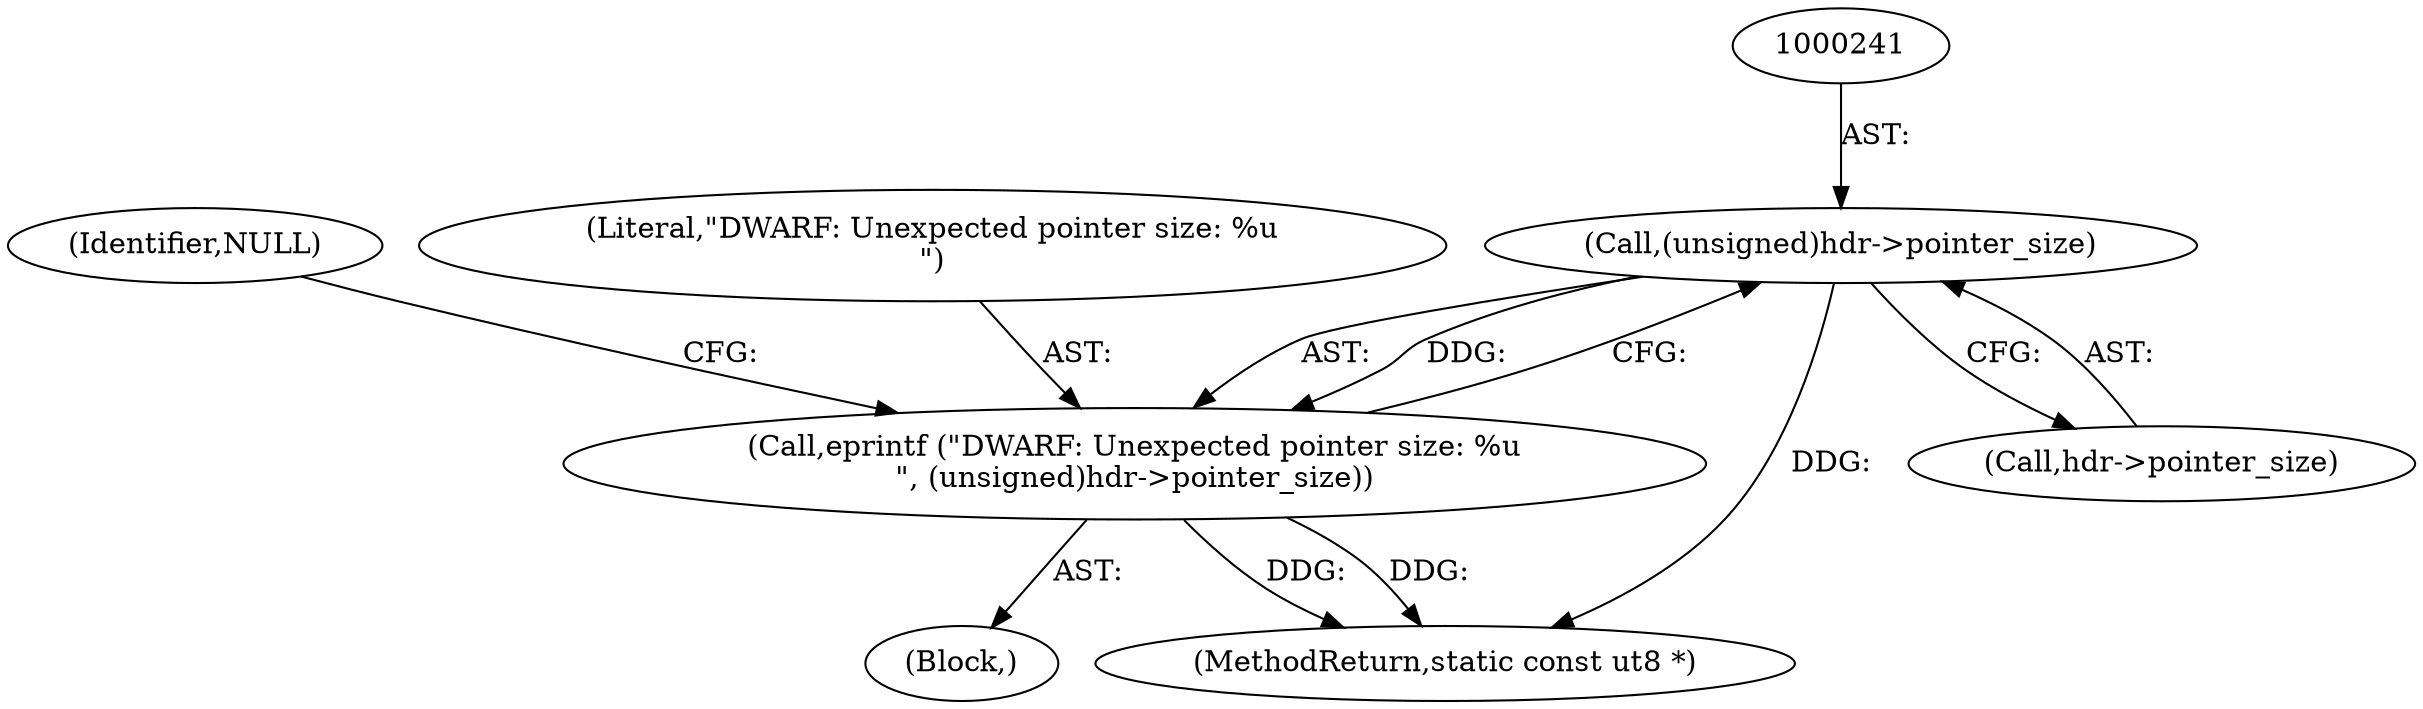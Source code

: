 digraph "0_radare2_2ca9ab45891b6ae8e32b6c28c81eebca059cbe5d_0@pointer" {
"1000240" [label="(Call,(unsigned)hdr->pointer_size)"];
"1000238" [label="(Call,eprintf (\"DWARF: Unexpected pointer size: %u\n\", (unsigned)hdr->pointer_size))"];
"1000192" [label="(Block,)"];
"1000814" [label="(MethodReturn,static const ut8 *)"];
"1000242" [label="(Call,hdr->pointer_size)"];
"1000238" [label="(Call,eprintf (\"DWARF: Unexpected pointer size: %u\n\", (unsigned)hdr->pointer_size))"];
"1000246" [label="(Identifier,NULL)"];
"1000240" [label="(Call,(unsigned)hdr->pointer_size)"];
"1000239" [label="(Literal,\"DWARF: Unexpected pointer size: %u\n\")"];
"1000240" -> "1000238"  [label="AST: "];
"1000240" -> "1000242"  [label="CFG: "];
"1000241" -> "1000240"  [label="AST: "];
"1000242" -> "1000240"  [label="AST: "];
"1000238" -> "1000240"  [label="CFG: "];
"1000240" -> "1000814"  [label="DDG: "];
"1000240" -> "1000238"  [label="DDG: "];
"1000238" -> "1000192"  [label="AST: "];
"1000239" -> "1000238"  [label="AST: "];
"1000246" -> "1000238"  [label="CFG: "];
"1000238" -> "1000814"  [label="DDG: "];
"1000238" -> "1000814"  [label="DDG: "];
}
